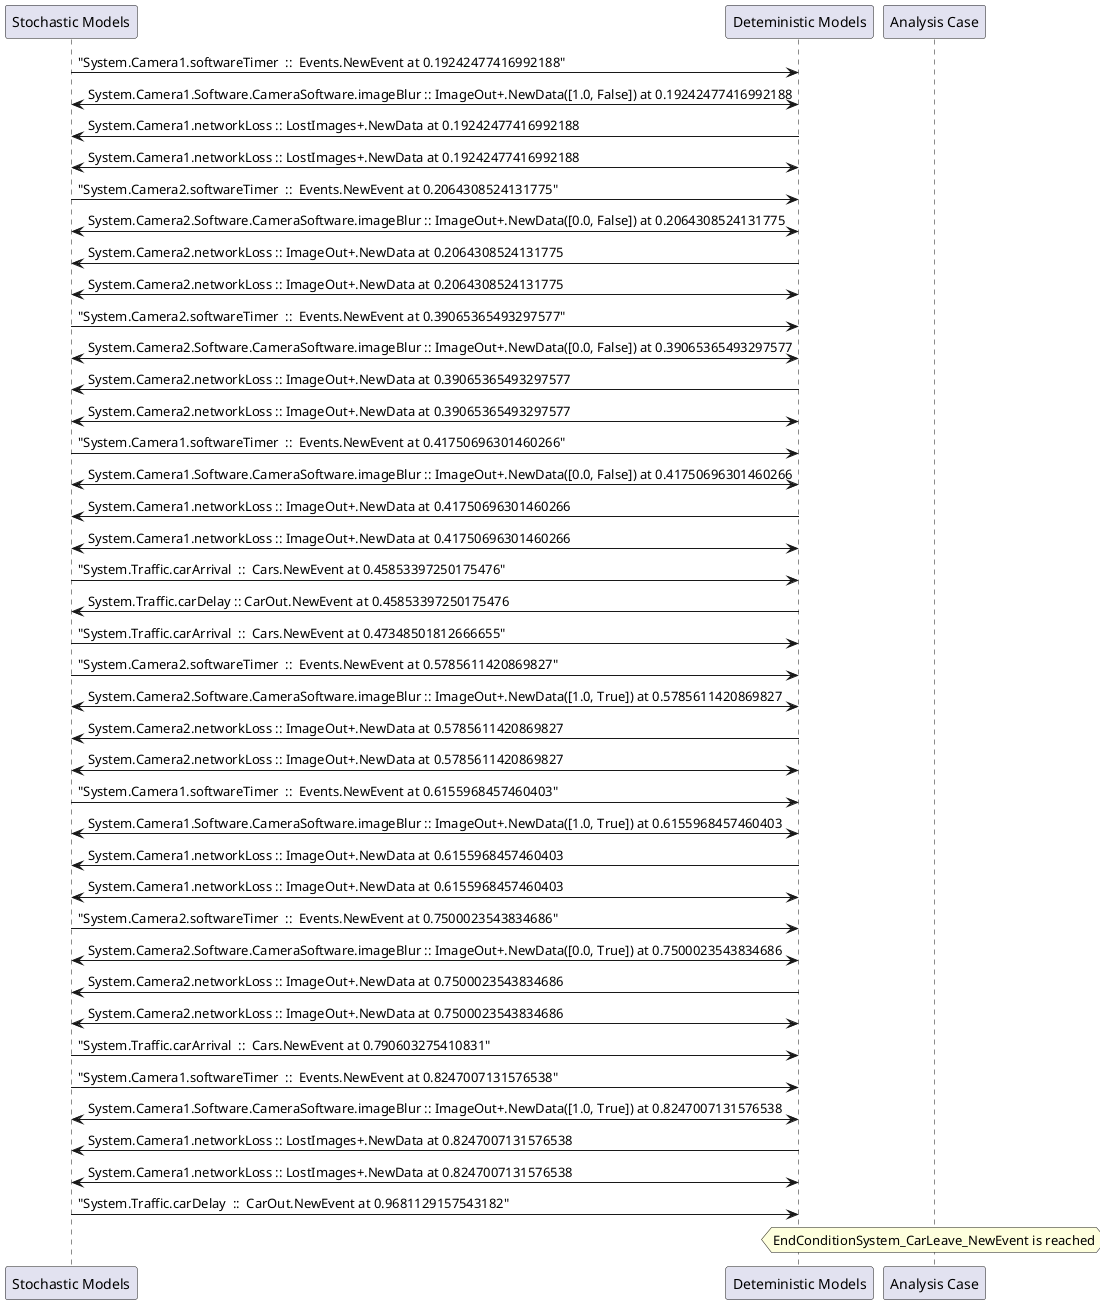 
	@startuml
	participant "Stochastic Models" as stochmodel
	participant "Deteministic Models" as detmodel
	participant "Analysis Case" as analysis
	{33129_stop} stochmodel -> detmodel : "System.Camera1.softwareTimer  ::  Events.NewEvent at 0.19242477416992188"
detmodel <-> stochmodel : System.Camera1.Software.CameraSoftware.imageBlur :: ImageOut+.NewData([1.0, False]) at 0.19242477416992188
detmodel -> stochmodel : System.Camera1.networkLoss :: LostImages+.NewData at 0.19242477416992188
detmodel <-> stochmodel : System.Camera1.networkLoss :: LostImages+.NewData at 0.19242477416992188
{33144_stop} stochmodel -> detmodel : "System.Camera2.softwareTimer  ::  Events.NewEvent at 0.2064308524131775"
detmodel <-> stochmodel : System.Camera2.Software.CameraSoftware.imageBlur :: ImageOut+.NewData([0.0, False]) at 0.2064308524131775
detmodel -> stochmodel : System.Camera2.networkLoss :: ImageOut+.NewData at 0.2064308524131775
detmodel <-> stochmodel : System.Camera2.networkLoss :: ImageOut+.NewData at 0.2064308524131775
{33145_stop} stochmodel -> detmodel : "System.Camera2.softwareTimer  ::  Events.NewEvent at 0.39065365493297577"
detmodel <-> stochmodel : System.Camera2.Software.CameraSoftware.imageBlur :: ImageOut+.NewData([0.0, False]) at 0.39065365493297577
detmodel -> stochmodel : System.Camera2.networkLoss :: ImageOut+.NewData at 0.39065365493297577
detmodel <-> stochmodel : System.Camera2.networkLoss :: ImageOut+.NewData at 0.39065365493297577
{33130_stop} stochmodel -> detmodel : "System.Camera1.softwareTimer  ::  Events.NewEvent at 0.41750696301460266"
detmodel <-> stochmodel : System.Camera1.Software.CameraSoftware.imageBlur :: ImageOut+.NewData([0.0, False]) at 0.41750696301460266
detmodel -> stochmodel : System.Camera1.networkLoss :: ImageOut+.NewData at 0.41750696301460266
detmodel <-> stochmodel : System.Camera1.networkLoss :: ImageOut+.NewData at 0.41750696301460266
{33160_stop} stochmodel -> detmodel : "System.Traffic.carArrival  ::  Cars.NewEvent at 0.45853397250175476"
{33167_start} detmodel -> stochmodel : System.Traffic.carDelay :: CarOut.NewEvent at 0.45853397250175476
{33161_stop} stochmodel -> detmodel : "System.Traffic.carArrival  ::  Cars.NewEvent at 0.47348501812666655"
{33146_stop} stochmodel -> detmodel : "System.Camera2.softwareTimer  ::  Events.NewEvent at 0.5785611420869827"
detmodel <-> stochmodel : System.Camera2.Software.CameraSoftware.imageBlur :: ImageOut+.NewData([1.0, True]) at 0.5785611420869827
detmodel -> stochmodel : System.Camera2.networkLoss :: ImageOut+.NewData at 0.5785611420869827
detmodel <-> stochmodel : System.Camera2.networkLoss :: ImageOut+.NewData at 0.5785611420869827
{33131_stop} stochmodel -> detmodel : "System.Camera1.softwareTimer  ::  Events.NewEvent at 0.6155968457460403"
detmodel <-> stochmodel : System.Camera1.Software.CameraSoftware.imageBlur :: ImageOut+.NewData([1.0, True]) at 0.6155968457460403
detmodel -> stochmodel : System.Camera1.networkLoss :: ImageOut+.NewData at 0.6155968457460403
detmodel <-> stochmodel : System.Camera1.networkLoss :: ImageOut+.NewData at 0.6155968457460403
{33147_stop} stochmodel -> detmodel : "System.Camera2.softwareTimer  ::  Events.NewEvent at 0.7500023543834686"
detmodel <-> stochmodel : System.Camera2.Software.CameraSoftware.imageBlur :: ImageOut+.NewData([0.0, True]) at 0.7500023543834686
detmodel -> stochmodel : System.Camera2.networkLoss :: ImageOut+.NewData at 0.7500023543834686
detmodel <-> stochmodel : System.Camera2.networkLoss :: ImageOut+.NewData at 0.7500023543834686
{33162_stop} stochmodel -> detmodel : "System.Traffic.carArrival  ::  Cars.NewEvent at 0.790603275410831"
{33132_stop} stochmodel -> detmodel : "System.Camera1.softwareTimer  ::  Events.NewEvent at 0.8247007131576538"
detmodel <-> stochmodel : System.Camera1.Software.CameraSoftware.imageBlur :: ImageOut+.NewData([1.0, True]) at 0.8247007131576538
detmodel -> stochmodel : System.Camera1.networkLoss :: LostImages+.NewData at 0.8247007131576538
detmodel <-> stochmodel : System.Camera1.networkLoss :: LostImages+.NewData at 0.8247007131576538
{33167_stop} stochmodel -> detmodel : "System.Traffic.carDelay  ::  CarOut.NewEvent at 0.9681129157543182"
{33167_start} <-> {33167_stop} : delay
hnote over analysis 
EndConditionSystem_CarLeave_NewEvent is reached
endnote
@enduml